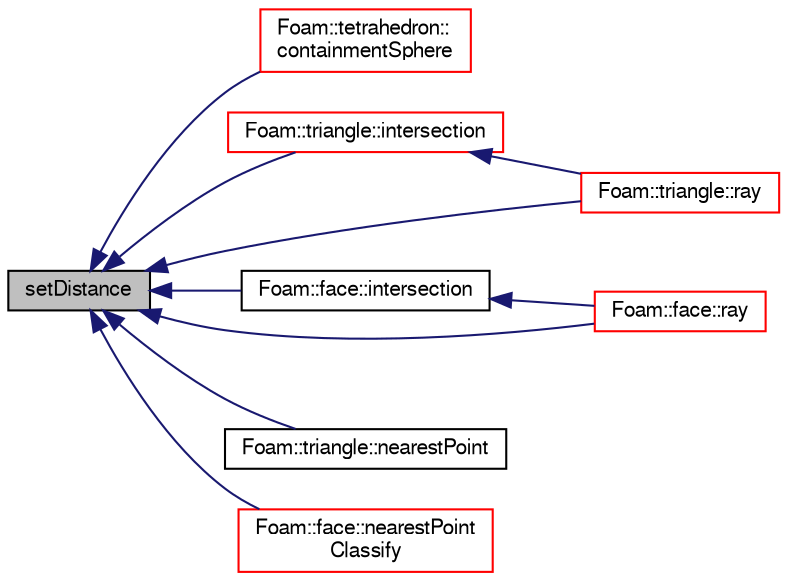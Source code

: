 digraph "setDistance"
{
  bgcolor="transparent";
  edge [fontname="FreeSans",fontsize="10",labelfontname="FreeSans",labelfontsize="10"];
  node [fontname="FreeSans",fontsize="10",shape=record];
  rankdir="LR";
  Node584 [label="setDistance",height=0.2,width=0.4,color="black", fillcolor="grey75", style="filled", fontcolor="black"];
  Node584 -> Node585 [dir="back",color="midnightblue",fontsize="10",style="solid",fontname="FreeSans"];
  Node585 [label="Foam::tetrahedron::\lcontainmentSphere",height=0.2,width=0.4,color="red",URL="$a27586.html#a154cc1bba92ebc7738db81bc6891a4d9",tooltip="Return (min)containment sphere, i.e. the smallest sphere with. "];
  Node584 -> Node587 [dir="back",color="midnightblue",fontsize="10",style="solid",fontname="FreeSans"];
  Node587 [label="Foam::triangle::intersection",height=0.2,width=0.4,color="red",URL="$a27606.html#ac82a9c98ef3be11c0738ec2f39ba8a2c",tooltip="Fast intersection with a ray. "];
  Node587 -> Node631 [dir="back",color="midnightblue",fontsize="10",style="solid",fontname="FreeSans"];
  Node631 [label="Foam::triangle::ray",height=0.2,width=0.4,color="red",URL="$a27606.html#a8d96c75750b2e14b93eb7bef0263ad0a",tooltip="Return point intersection with a ray. "];
  Node584 -> Node636 [dir="back",color="midnightblue",fontsize="10",style="solid",fontname="FreeSans"];
  Node636 [label="Foam::face::intersection",height=0.2,width=0.4,color="black",URL="$a27218.html#a007cda05b5771fb424000aa5b9acee92",tooltip="Fast intersection with a ray. "];
  Node636 -> Node637 [dir="back",color="midnightblue",fontsize="10",style="solid",fontname="FreeSans"];
  Node637 [label="Foam::face::ray",height=0.2,width=0.4,color="red",URL="$a27218.html#a0b9f87e78c11730b3971c2f71df58d37",tooltip="Return potential intersection with face with a ray starting. "];
  Node584 -> Node642 [dir="back",color="midnightblue",fontsize="10",style="solid",fontname="FreeSans"];
  Node642 [label="Foam::triangle::nearestPoint",height=0.2,width=0.4,color="black",URL="$a27606.html#a924af2d5d36e8b4adaef88840b829cce",tooltip="Return nearest point to line on triangle. Returns hit if. "];
  Node584 -> Node643 [dir="back",color="midnightblue",fontsize="10",style="solid",fontname="FreeSans"];
  Node643 [label="Foam::face::nearestPoint\lClassify",height=0.2,width=0.4,color="red",URL="$a27218.html#ad0559ed7aa46f06bd75b7373cc9a88b6",tooltip="Return nearest point to face and classify it: "];
  Node584 -> Node631 [dir="back",color="midnightblue",fontsize="10",style="solid",fontname="FreeSans"];
  Node584 -> Node637 [dir="back",color="midnightblue",fontsize="10",style="solid",fontname="FreeSans"];
}
